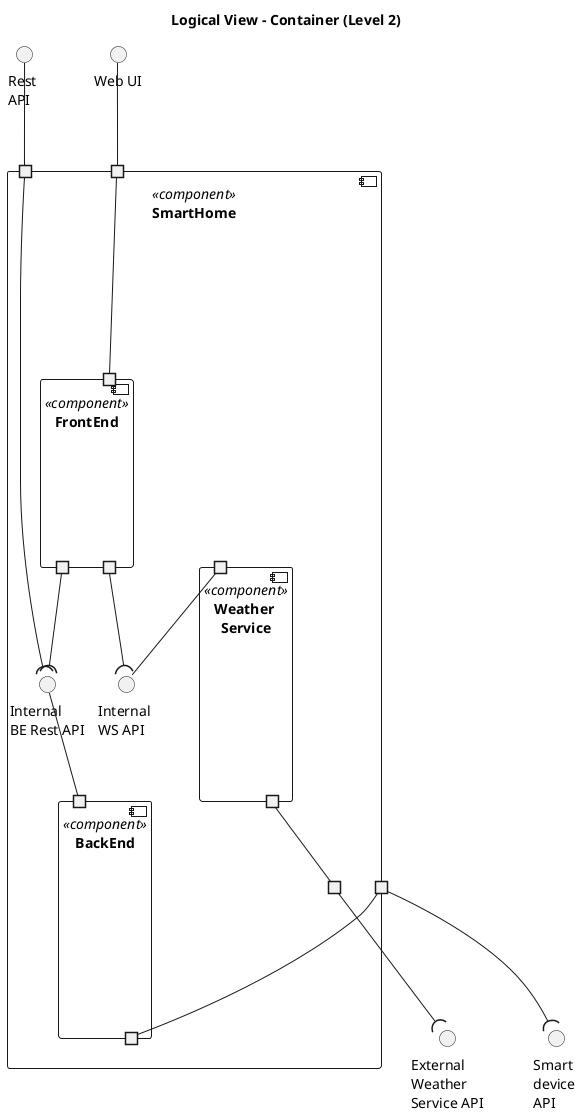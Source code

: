 @startuml
'https://plantuml.com/component-diagram

title Logical View - Container (Level 2)

component "SmartHome" <<component>> {
portin " " as SystemRestAPIPort
portin " " as SystemWebAPIPort
portout " " as SystemWeatherServiceOutPort
portout " " as SystemSmartDeviceOutPort

    component "BackEnd" <<component>>{
    portin " " as BERestAPIPort
    portout " " as BESmartDeviceOutPort
    }

    component "FrontEnd" <<component>>{
    portin " " as FEWebUiPort
    portout " " as FERestAPIPort
    portout " " as FEWsApiPort
    }

    component "Weather \nService" <<component>>{
    portin " " as PortinternalWeatherServiceAPI
    portout " " as outPortWeatherService
    }

interface "Internal \nWS API"
interface "Internal \nBE Rest API"
}

BERestAPIPort -up- "Internal \nBE Rest API"
"Internal \nBE Rest API" )- SystemRestAPIPort
SystemRestAPIPort -u- "Rest \nAPI"
FERestAPIPort --( "Internal \nBE Rest API"
FEWebUiPort -- SystemWebAPIPort
SystemWebAPIPort -u- "Web UI"

FEWsApiPort --( "Internal \nWS API"
PortinternalWeatherServiceAPI -- "Internal \nWS API"
outPortWeatherService -- SystemWeatherServiceOutPort
SystemWeatherServiceOutPort --( "External \nWeather \nService API"

BESmartDeviceOutPort -down- SystemSmartDeviceOutPort
SystemSmartDeviceOutPort --( "Smart \ndevice \nAPI"



}
@enduml